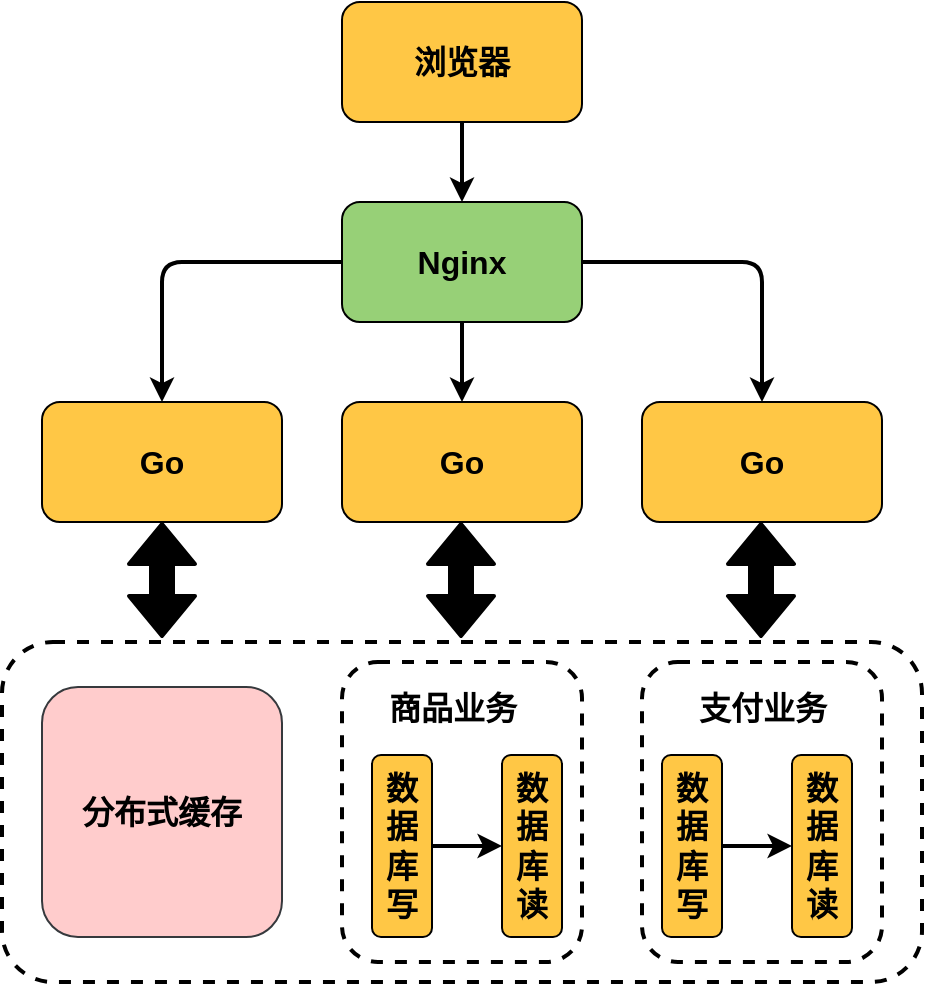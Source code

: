 <mxfile version="13.9.9" type="device"><diagram id="4cAQ_PlLzAiq_EpRKos7" name="第 1 页"><mxGraphModel dx="952" dy="644" grid="1" gridSize="10" guides="1" tooltips="1" connect="1" arrows="1" fold="1" page="1" pageScale="1" pageWidth="827" pageHeight="1169" math="0" shadow="0"><root><mxCell id="0"/><mxCell id="1" parent="0"/><mxCell id="wpOBpbmHBUdEh-ZBVqBf-55" value="" style="edgeStyle=orthogonalEdgeStyle;rounded=1;orthogonalLoop=1;jettySize=auto;html=1;shadow=0;strokeWidth=2;fillColor=#000000;fontSize=16;" edge="1" parent="1" source="wpOBpbmHBUdEh-ZBVqBf-41" target="wpOBpbmHBUdEh-ZBVqBf-42"><mxGeometry relative="1" as="geometry"/></mxCell><mxCell id="wpOBpbmHBUdEh-ZBVqBf-41" value="浏览器" style="rounded=1;whiteSpace=wrap;html=1;glass=0;gradientColor=none;fontSize=16;fillColor=#FFC745;fontStyle=1" vertex="1" parent="1"><mxGeometry x="300" y="120" width="120" height="60" as="geometry"/></mxCell><mxCell id="wpOBpbmHBUdEh-ZBVqBf-52" style="edgeStyle=orthogonalEdgeStyle;rounded=1;orthogonalLoop=1;jettySize=auto;html=1;shadow=0;strokeWidth=2;fillColor=#000000;fontSize=16;" edge="1" parent="1" source="wpOBpbmHBUdEh-ZBVqBf-42" target="wpOBpbmHBUdEh-ZBVqBf-43"><mxGeometry relative="1" as="geometry"/></mxCell><mxCell id="wpOBpbmHBUdEh-ZBVqBf-53" value="" style="edgeStyle=orthogonalEdgeStyle;rounded=1;orthogonalLoop=1;jettySize=auto;html=1;shadow=0;strokeWidth=2;fillColor=#000000;fontSize=16;" edge="1" parent="1" source="wpOBpbmHBUdEh-ZBVqBf-42" target="wpOBpbmHBUdEh-ZBVqBf-44"><mxGeometry relative="1" as="geometry"/></mxCell><mxCell id="wpOBpbmHBUdEh-ZBVqBf-54" style="edgeStyle=orthogonalEdgeStyle;rounded=1;orthogonalLoop=1;jettySize=auto;html=1;shadow=0;strokeWidth=2;fillColor=#000000;fontSize=16;" edge="1" parent="1" source="wpOBpbmHBUdEh-ZBVqBf-42" target="wpOBpbmHBUdEh-ZBVqBf-45"><mxGeometry relative="1" as="geometry"/></mxCell><mxCell id="wpOBpbmHBUdEh-ZBVqBf-42" value="Nginx" style="rounded=1;whiteSpace=wrap;html=1;glass=0;gradientColor=none;fontSize=16;fontStyle=1;fillColor=#97D077;" vertex="1" parent="1"><mxGeometry x="300" y="220" width="120" height="60" as="geometry"/></mxCell><mxCell id="wpOBpbmHBUdEh-ZBVqBf-43" value="Go" style="rounded=1;whiteSpace=wrap;html=1;glass=0;gradientColor=none;fontSize=16;fillColor=#FFC745;fontStyle=1" vertex="1" parent="1"><mxGeometry x="150" y="320" width="120" height="60" as="geometry"/></mxCell><mxCell id="wpOBpbmHBUdEh-ZBVqBf-44" value="Go" style="rounded=1;whiteSpace=wrap;html=1;glass=0;gradientColor=none;fontSize=16;fillColor=#FFC745;fontStyle=1" vertex="1" parent="1"><mxGeometry x="300" y="320" width="120" height="60" as="geometry"/></mxCell><mxCell id="wpOBpbmHBUdEh-ZBVqBf-45" value="Go" style="rounded=1;whiteSpace=wrap;html=1;glass=0;gradientColor=none;fontSize=16;fillColor=#FFC745;fontStyle=1" vertex="1" parent="1"><mxGeometry x="450" y="320" width="120" height="60" as="geometry"/></mxCell><mxCell id="wpOBpbmHBUdEh-ZBVqBf-46" value="" style="rounded=1;whiteSpace=wrap;html=1;glass=0;gradientColor=none;fontSize=16;fillColor=none;dashed=1;strokeWidth=2;" vertex="1" parent="1"><mxGeometry x="130" y="440" width="460" height="170" as="geometry"/></mxCell><mxCell id="wpOBpbmHBUdEh-ZBVqBf-49" value="" style="shape=flexArrow;endArrow=classic;startArrow=classic;html=1;shadow=0;strokeWidth=2;fontSize=16;entryX=0.5;entryY=1;entryDx=0;entryDy=0;fillColor=#000000;" edge="1" parent="1" target="wpOBpbmHBUdEh-ZBVqBf-43"><mxGeometry width="50" height="50" relative="1" as="geometry"><mxPoint x="210" y="438" as="sourcePoint"/><mxPoint x="210" y="390" as="targetPoint"/></mxGeometry></mxCell><mxCell id="wpOBpbmHBUdEh-ZBVqBf-50" value="" style="shape=flexArrow;endArrow=classic;startArrow=classic;html=1;shadow=0;strokeWidth=2;fontSize=16;entryX=0.5;entryY=1;entryDx=0;entryDy=0;fillColor=#000000;" edge="1" parent="1"><mxGeometry width="50" height="50" relative="1" as="geometry"><mxPoint x="359.5" y="438" as="sourcePoint"/><mxPoint x="359.5" y="380" as="targetPoint"/></mxGeometry></mxCell><mxCell id="wpOBpbmHBUdEh-ZBVqBf-51" value="" style="shape=flexArrow;endArrow=classic;startArrow=classic;html=1;shadow=0;strokeWidth=2;fontSize=16;entryX=0.5;entryY=1;entryDx=0;entryDy=0;fillColor=#000000;" edge="1" parent="1"><mxGeometry width="50" height="50" relative="1" as="geometry"><mxPoint x="509.5" y="438" as="sourcePoint"/><mxPoint x="509.5" y="380" as="targetPoint"/></mxGeometry></mxCell><mxCell id="wpOBpbmHBUdEh-ZBVqBf-59" value="分布式缓存" style="rounded=1;whiteSpace=wrap;html=1;glass=0;fontSize=16;fillColor=#ffcccc;fontStyle=1;strokeColor=#36393d;" vertex="1" parent="1"><mxGeometry x="150" y="462.5" width="120" height="125" as="geometry"/></mxCell><mxCell id="wpOBpbmHBUdEh-ZBVqBf-60" value="" style="rounded=1;whiteSpace=wrap;html=1;glass=0;gradientColor=none;fontSize=16;fillColor=none;dashed=1;strokeWidth=2;" vertex="1" parent="1"><mxGeometry x="300" y="450" width="120" height="150" as="geometry"/></mxCell><mxCell id="wpOBpbmHBUdEh-ZBVqBf-64" value="" style="edgeStyle=orthogonalEdgeStyle;rounded=1;orthogonalLoop=1;jettySize=auto;html=1;shadow=0;strokeWidth=2;fillColor=#000000;fontSize=16;" edge="1" parent="1" source="wpOBpbmHBUdEh-ZBVqBf-61" target="wpOBpbmHBUdEh-ZBVqBf-63"><mxGeometry relative="1" as="geometry"/></mxCell><mxCell id="wpOBpbmHBUdEh-ZBVqBf-61" value="数据库写" style="rounded=1;whiteSpace=wrap;html=1;glass=0;gradientColor=none;fontSize=16;fillColor=#FFC745;fontStyle=1" vertex="1" parent="1"><mxGeometry x="315" y="496.5" width="30" height="91" as="geometry"/></mxCell><mxCell id="wpOBpbmHBUdEh-ZBVqBf-62" value="商品业务" style="text;html=1;align=center;verticalAlign=middle;resizable=0;points=[];autosize=1;fontSize=16;fontStyle=1" vertex="1" parent="1"><mxGeometry x="315" y="462.5" width="80" height="20" as="geometry"/></mxCell><mxCell id="wpOBpbmHBUdEh-ZBVqBf-63" value="数据库读" style="rounded=1;whiteSpace=wrap;html=1;glass=0;gradientColor=none;fontSize=16;fillColor=#FFC745;fontStyle=1" vertex="1" parent="1"><mxGeometry x="380" y="496.5" width="30" height="91" as="geometry"/></mxCell><mxCell id="wpOBpbmHBUdEh-ZBVqBf-65" value="" style="rounded=1;whiteSpace=wrap;html=1;glass=0;gradientColor=none;fontSize=16;fillColor=none;dashed=1;strokeWidth=2;" vertex="1" parent="1"><mxGeometry x="450" y="450" width="120" height="150" as="geometry"/></mxCell><mxCell id="wpOBpbmHBUdEh-ZBVqBf-68" value="" style="edgeStyle=orthogonalEdgeStyle;rounded=1;orthogonalLoop=1;jettySize=auto;html=1;shadow=0;strokeWidth=2;fillColor=#000000;fontSize=16;" edge="1" parent="1" source="wpOBpbmHBUdEh-ZBVqBf-69" target="wpOBpbmHBUdEh-ZBVqBf-70"><mxGeometry relative="1" as="geometry"/></mxCell><mxCell id="wpOBpbmHBUdEh-ZBVqBf-69" value="数据库写" style="rounded=1;whiteSpace=wrap;html=1;glass=0;gradientColor=none;fontSize=16;fillColor=#FFC745;fontStyle=1" vertex="1" parent="1"><mxGeometry x="460" y="496.5" width="30" height="91" as="geometry"/></mxCell><mxCell id="wpOBpbmHBUdEh-ZBVqBf-70" value="数据库读" style="rounded=1;whiteSpace=wrap;html=1;glass=0;gradientColor=none;fontSize=16;fillColor=#FFC745;fontStyle=1" vertex="1" parent="1"><mxGeometry x="525" y="496.5" width="30" height="91" as="geometry"/></mxCell><mxCell id="wpOBpbmHBUdEh-ZBVqBf-71" value="支付业务" style="text;html=1;align=center;verticalAlign=middle;resizable=0;points=[];autosize=1;fontSize=16;fontStyle=1" vertex="1" parent="1"><mxGeometry x="470" y="462.5" width="80" height="20" as="geometry"/></mxCell></root></mxGraphModel></diagram></mxfile>
